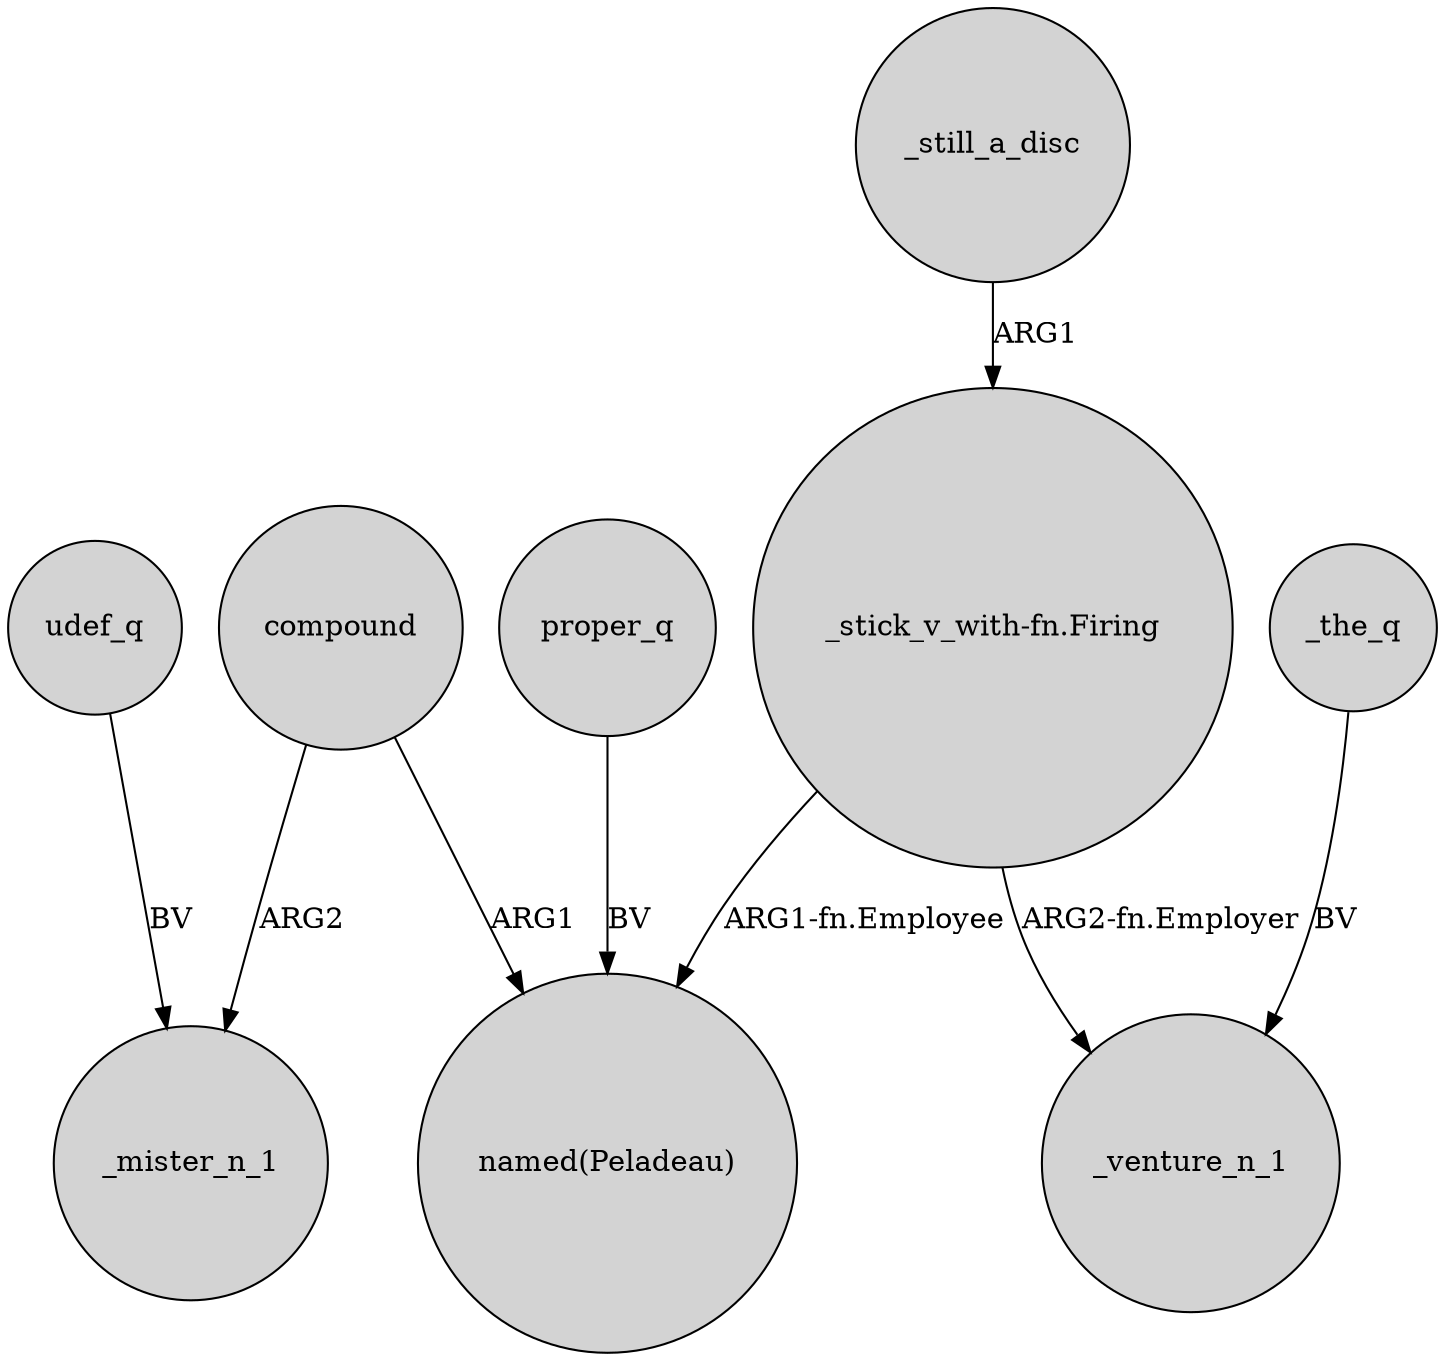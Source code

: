 digraph {
	node [shape=circle style=filled]
	compound -> _mister_n_1 [label=ARG2]
	udef_q -> _mister_n_1 [label=BV]
	_the_q -> _venture_n_1 [label=BV]
	"_stick_v_with-fn.Firing" -> "named(Peladeau)" [label="ARG1-fn.Employee"]
	compound -> "named(Peladeau)" [label=ARG1]
	"_stick_v_with-fn.Firing" -> _venture_n_1 [label="ARG2-fn.Employer"]
	proper_q -> "named(Peladeau)" [label=BV]
	_still_a_disc -> "_stick_v_with-fn.Firing" [label=ARG1]
}
